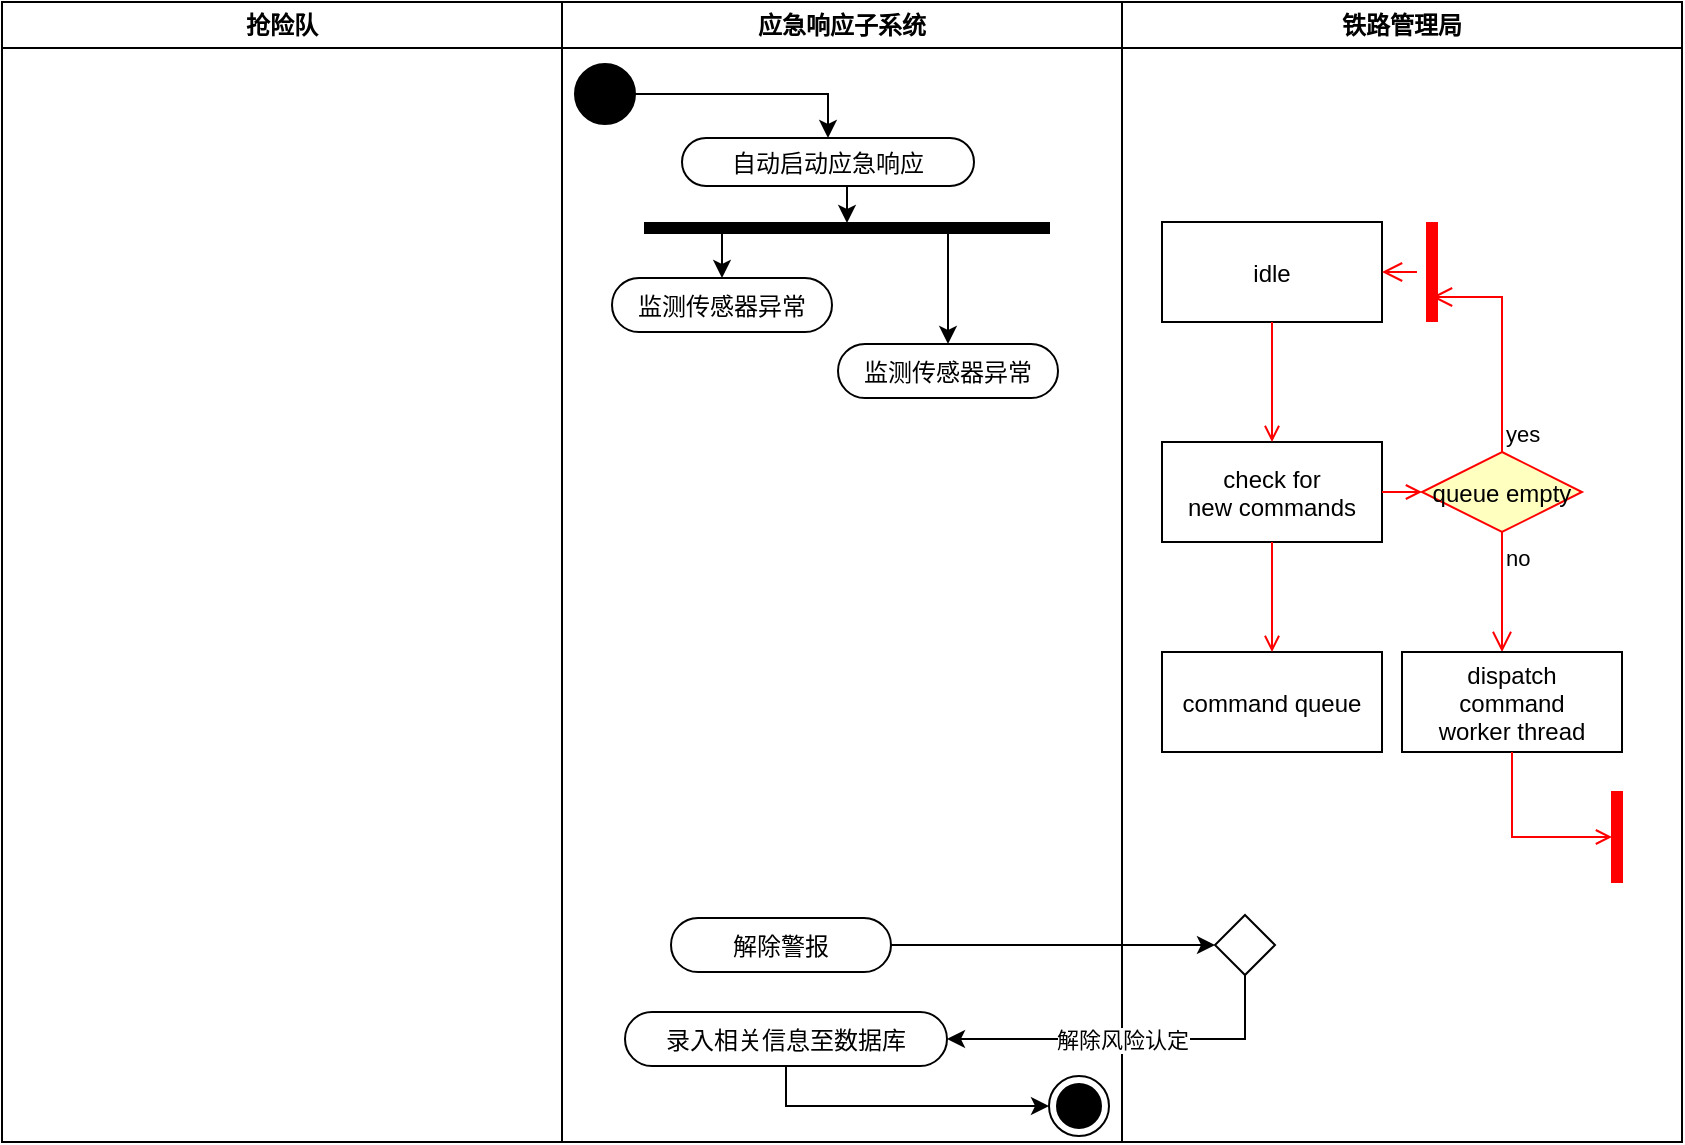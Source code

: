 <mxfile version="27.1.6">
  <diagram name="Page-1" id="e7e014a7-5840-1c2e-5031-d8a46d1fe8dd">
    <mxGraphModel dx="560" dy="331" grid="0" gridSize="10" guides="1" tooltips="1" connect="1" arrows="1" fold="1" page="1" pageScale="1" pageWidth="1169" pageHeight="826" background="none" math="0" shadow="0">
      <root>
        <mxCell id="0" />
        <mxCell id="1" parent="0" />
        <mxCell id="2" value="应急响应子系统" style="swimlane;whiteSpace=wrap;startSize=23;" parent="1" vertex="1">
          <mxGeometry x="436" y="122" width="280" height="570" as="geometry" />
        </mxCell>
        <mxCell id="ORBnftc5wiz7zVl-WYrO-55" style="edgeStyle=orthogonalEdgeStyle;rounded=0;orthogonalLoop=1;jettySize=auto;html=1;exitX=0.5;exitY=1;exitDx=0;exitDy=0;entryX=0;entryY=0.5;entryDx=0;entryDy=0;" edge="1" parent="2" source="7" target="ORBnftc5wiz7zVl-WYrO-54">
          <mxGeometry relative="1" as="geometry" />
        </mxCell>
        <mxCell id="7" value="自动启动应急响应" style="rounded=1;arcSize=50;" parent="2" vertex="1">
          <mxGeometry x="60" y="68" width="146" height="24" as="geometry" />
        </mxCell>
        <mxCell id="ORBnftc5wiz7zVl-WYrO-45" style="edgeStyle=orthogonalEdgeStyle;rounded=0;orthogonalLoop=1;jettySize=auto;html=1;entryX=0.5;entryY=0;entryDx=0;entryDy=0;" edge="1" parent="2" source="ORBnftc5wiz7zVl-WYrO-43" target="7">
          <mxGeometry relative="1" as="geometry">
            <mxPoint x="115" y="85.039" as="targetPoint" />
          </mxGeometry>
        </mxCell>
        <mxCell id="ORBnftc5wiz7zVl-WYrO-43" value="" style="ellipse;whiteSpace=wrap;html=1;aspect=fixed;fillColor=#000000;" vertex="1" parent="2">
          <mxGeometry x="6.5" y="31" width="30" height="30" as="geometry" />
        </mxCell>
        <mxCell id="38" value="" style="ellipse;shape=endState;fillColor=#000000;strokeColor=#000000;" parent="2" vertex="1">
          <mxGeometry x="243.5" y="537" width="30" height="30" as="geometry" />
        </mxCell>
        <mxCell id="ORBnftc5wiz7zVl-WYrO-46" value="解除警报" style="rounded=1;arcSize=50;" vertex="1" parent="2">
          <mxGeometry x="54.5" y="458" width="110" height="27" as="geometry" />
        </mxCell>
        <mxCell id="ORBnftc5wiz7zVl-WYrO-52" style="edgeStyle=orthogonalEdgeStyle;rounded=0;orthogonalLoop=1;jettySize=auto;html=1;exitX=0.5;exitY=1;exitDx=0;exitDy=0;entryX=0;entryY=0.5;entryDx=0;entryDy=0;" edge="1" parent="2" source="ORBnftc5wiz7zVl-WYrO-47" target="38">
          <mxGeometry relative="1" as="geometry" />
        </mxCell>
        <mxCell id="ORBnftc5wiz7zVl-WYrO-47" value="录入相关信息至数据库" style="rounded=1;arcSize=50;" vertex="1" parent="2">
          <mxGeometry x="31.5" y="505" width="161" height="27" as="geometry" />
        </mxCell>
        <mxCell id="4" value="抢险队" style="swimlane;whiteSpace=wrap" parent="2" vertex="1">
          <mxGeometry x="-280" width="280" height="570" as="geometry" />
        </mxCell>
        <mxCell id="ORBnftc5wiz7zVl-WYrO-62" style="edgeStyle=orthogonalEdgeStyle;rounded=0;orthogonalLoop=1;jettySize=auto;html=1;exitX=1;exitY=0.25;exitDx=0;exitDy=0;entryX=0.5;entryY=0;entryDx=0;entryDy=0;" edge="1" parent="2" source="ORBnftc5wiz7zVl-WYrO-54" target="ORBnftc5wiz7zVl-WYrO-58">
          <mxGeometry relative="1" as="geometry" />
        </mxCell>
        <mxCell id="ORBnftc5wiz7zVl-WYrO-63" style="edgeStyle=orthogonalEdgeStyle;rounded=0;orthogonalLoop=1;jettySize=auto;html=1;exitX=1;exitY=0.75;exitDx=0;exitDy=0;entryX=0.5;entryY=0;entryDx=0;entryDy=0;" edge="1" parent="2" source="ORBnftc5wiz7zVl-WYrO-54" target="ORBnftc5wiz7zVl-WYrO-57">
          <mxGeometry relative="1" as="geometry" />
        </mxCell>
        <mxCell id="ORBnftc5wiz7zVl-WYrO-54" value="" style="whiteSpace=wrap;strokeColor=#000000;fillColor=#000000;rotation=90;" vertex="1" parent="2">
          <mxGeometry x="140" y="12" width="5" height="202" as="geometry" />
        </mxCell>
        <mxCell id="ORBnftc5wiz7zVl-WYrO-57" value="监测传感器异常" style="rounded=1;arcSize=50;" vertex="1" parent="2">
          <mxGeometry x="25" y="138" width="110" height="27" as="geometry" />
        </mxCell>
        <mxCell id="ORBnftc5wiz7zVl-WYrO-58" value="监测传感器异常" style="rounded=1;arcSize=50;" vertex="1" parent="2">
          <mxGeometry x="138" y="171" width="110" height="27" as="geometry" />
        </mxCell>
        <mxCell id="3" value="铁路管理局" style="swimlane;whiteSpace=wrap" parent="1" vertex="1">
          <mxGeometry x="716" y="122" width="280" height="570" as="geometry" />
        </mxCell>
        <mxCell id="15" value="idle" style="" parent="3" vertex="1">
          <mxGeometry x="20" y="110" width="110" height="50" as="geometry" />
        </mxCell>
        <mxCell id="16" value="check for &#xa;new commands" style="" parent="3" vertex="1">
          <mxGeometry x="20" y="220" width="110" height="50" as="geometry" />
        </mxCell>
        <mxCell id="17" value="" style="endArrow=open;strokeColor=#FF0000;endFill=1;rounded=0" parent="3" source="15" target="16" edge="1">
          <mxGeometry relative="1" as="geometry" />
        </mxCell>
        <mxCell id="18" value="command queue" style="" parent="3" vertex="1">
          <mxGeometry x="20" y="325" width="110" height="50" as="geometry" />
        </mxCell>
        <mxCell id="19" value="" style="endArrow=open;strokeColor=#FF0000;endFill=1;rounded=0" parent="3" source="16" target="18" edge="1">
          <mxGeometry relative="1" as="geometry" />
        </mxCell>
        <mxCell id="21" value="queue empty" style="rhombus;fillColor=#ffffc0;strokeColor=#ff0000;" parent="3" vertex="1">
          <mxGeometry x="150" y="225" width="80" height="40" as="geometry" />
        </mxCell>
        <mxCell id="22" value="yes" style="edgeStyle=elbowEdgeStyle;elbow=horizontal;align=left;verticalAlign=bottom;endArrow=open;endSize=8;strokeColor=#FF0000;exitX=0.5;exitY=0;endFill=1;rounded=0;entryX=0.75;entryY=0.5;entryPerimeter=0" parent="3" source="21" target="25" edge="1">
          <mxGeometry x="-1" relative="1" as="geometry">
            <mxPoint x="160" y="150" as="targetPoint" />
            <Array as="points">
              <mxPoint x="190" y="180" />
            </Array>
          </mxGeometry>
        </mxCell>
        <mxCell id="23" value="no" style="edgeStyle=elbowEdgeStyle;elbow=horizontal;align=left;verticalAlign=top;endArrow=open;endSize=8;strokeColor=#FF0000;endFill=1;rounded=0" parent="3" source="21" target="30" edge="1">
          <mxGeometry x="-1" relative="1" as="geometry">
            <mxPoint x="190" y="305" as="targetPoint" />
          </mxGeometry>
        </mxCell>
        <mxCell id="24" value="" style="endArrow=open;strokeColor=#FF0000;endFill=1;rounded=0" parent="3" source="16" target="21" edge="1">
          <mxGeometry relative="1" as="geometry" />
        </mxCell>
        <mxCell id="25" value="" style="shape=line;strokeWidth=6;strokeColor=#ff0000;rotation=90" parent="3" vertex="1">
          <mxGeometry x="130" y="127.5" width="50" height="15" as="geometry" />
        </mxCell>
        <mxCell id="26" value="" style="edgeStyle=elbowEdgeStyle;elbow=horizontal;verticalAlign=bottom;endArrow=open;endSize=8;strokeColor=#FF0000;endFill=1;rounded=0" parent="3" source="25" target="15" edge="1">
          <mxGeometry x="130" y="90" as="geometry">
            <mxPoint x="230" y="140" as="targetPoint" />
          </mxGeometry>
        </mxCell>
        <mxCell id="30" value="dispatch&#xa;command&#xa;worker thread" style="" parent="3" vertex="1">
          <mxGeometry x="140" y="325" width="110" height="50" as="geometry" />
        </mxCell>
        <mxCell id="34" value="" style="whiteSpace=wrap;strokeColor=#FF0000;fillColor=#FF0000" parent="3" vertex="1">
          <mxGeometry x="245" y="395" width="5" height="45" as="geometry" />
        </mxCell>
        <mxCell id="41" value="" style="edgeStyle=elbowEdgeStyle;elbow=horizontal;entryX=0;entryY=0.5;strokeColor=#FF0000;endArrow=open;endFill=1;rounded=0" parent="3" source="30" target="34" edge="1">
          <mxGeometry width="100" height="100" relative="1" as="geometry">
            <mxPoint x="60" y="480" as="sourcePoint" />
            <mxPoint x="160" y="380" as="targetPoint" />
            <Array as="points">
              <mxPoint x="195" y="400" />
            </Array>
          </mxGeometry>
        </mxCell>
        <mxCell id="ORBnftc5wiz7zVl-WYrO-50" value="" style="rhombus;whiteSpace=wrap;html=1;" vertex="1" parent="3">
          <mxGeometry x="46.5" y="456.5" width="30" height="30" as="geometry" />
        </mxCell>
        <mxCell id="ORBnftc5wiz7zVl-WYrO-49" style="edgeStyle=orthogonalEdgeStyle;rounded=0;orthogonalLoop=1;jettySize=auto;html=1;entryX=0;entryY=0.5;entryDx=0;entryDy=0;" edge="1" parent="1" source="ORBnftc5wiz7zVl-WYrO-46" target="ORBnftc5wiz7zVl-WYrO-50">
          <mxGeometry relative="1" as="geometry">
            <mxPoint x="754.983" y="579.5" as="targetPoint" />
          </mxGeometry>
        </mxCell>
        <mxCell id="ORBnftc5wiz7zVl-WYrO-51" style="edgeStyle=orthogonalEdgeStyle;rounded=0;orthogonalLoop=1;jettySize=auto;html=1;exitX=0.5;exitY=1;exitDx=0;exitDy=0;entryX=1;entryY=0.5;entryDx=0;entryDy=0;" edge="1" parent="1" source="ORBnftc5wiz7zVl-WYrO-50" target="ORBnftc5wiz7zVl-WYrO-47">
          <mxGeometry relative="1" as="geometry" />
        </mxCell>
        <mxCell id="ORBnftc5wiz7zVl-WYrO-53" value="解除风险认定" style="edgeLabel;html=1;align=center;verticalAlign=middle;resizable=0;points=[];" vertex="1" connectable="0" parent="ORBnftc5wiz7zVl-WYrO-51">
          <mxGeometry x="-0.11" y="-2" relative="1" as="geometry">
            <mxPoint x="-13" y="2" as="offset" />
          </mxGeometry>
        </mxCell>
      </root>
    </mxGraphModel>
  </diagram>
</mxfile>
